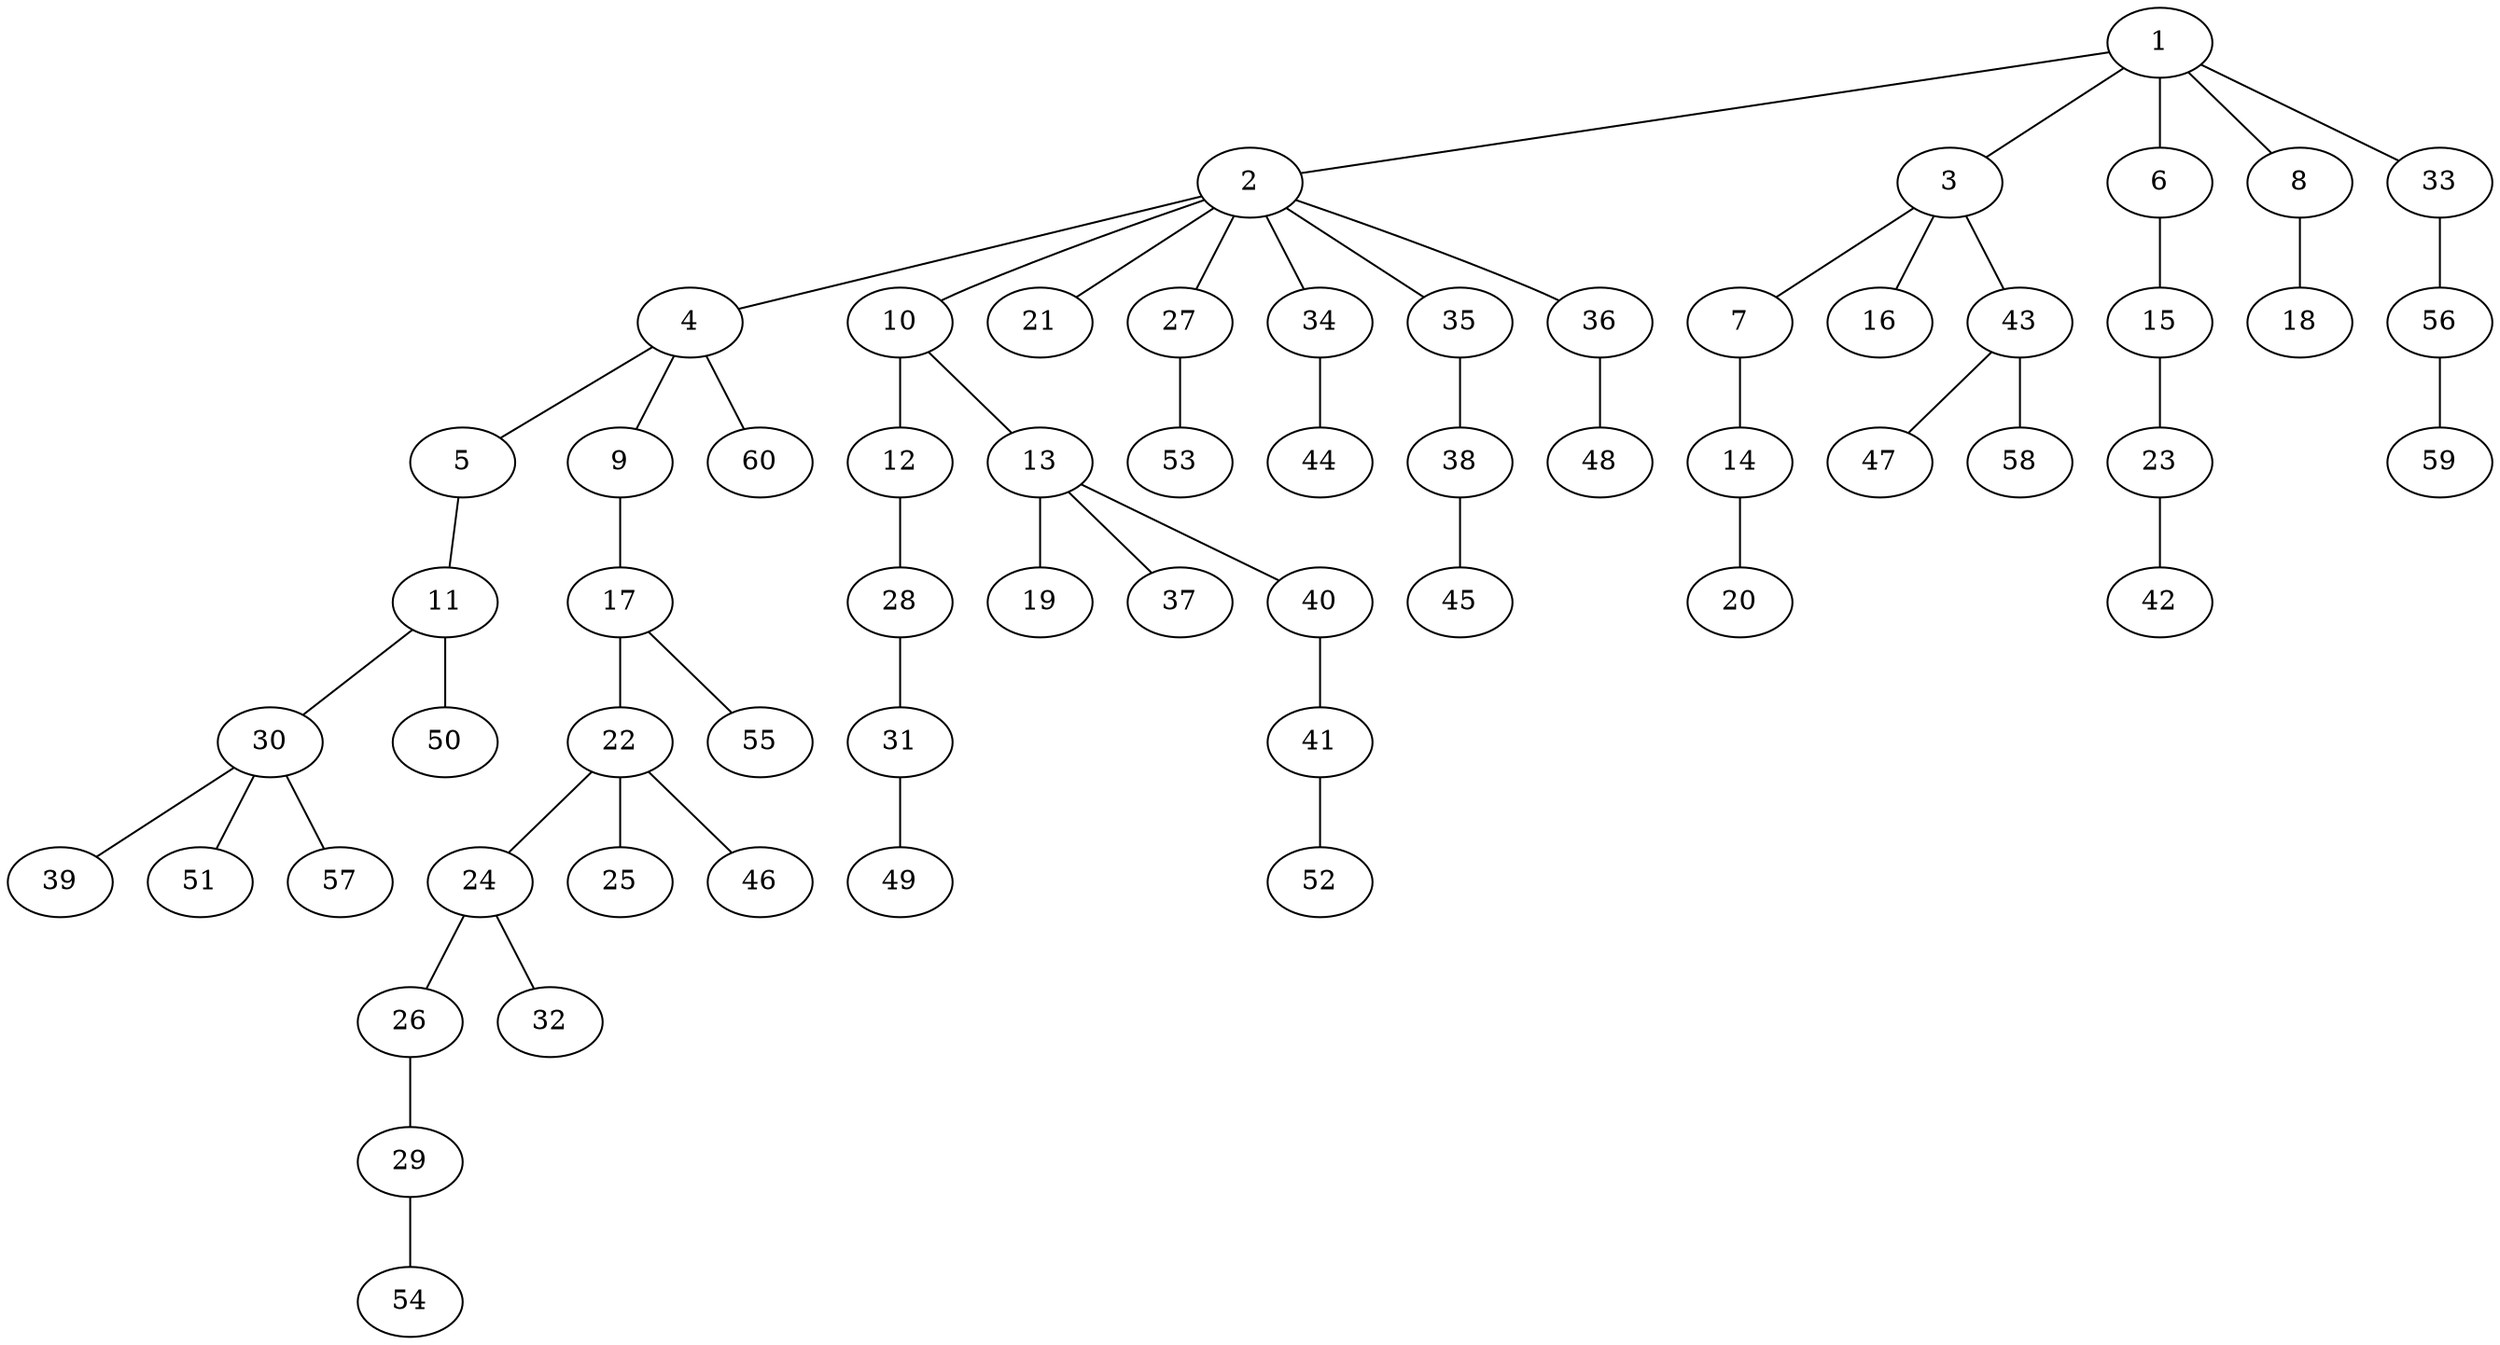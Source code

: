 graph graphname {1--2
1--3
1--6
1--8
1--33
2--4
2--10
2--21
2--27
2--34
2--35
2--36
3--7
3--16
3--43
4--5
4--9
4--60
5--11
6--15
7--14
8--18
9--17
10--12
10--13
11--30
11--50
12--28
13--19
13--37
13--40
14--20
15--23
17--22
17--55
22--24
22--25
22--46
23--42
24--26
24--32
26--29
27--53
28--31
29--54
30--39
30--51
30--57
31--49
33--56
34--44
35--38
36--48
38--45
40--41
41--52
43--47
43--58
56--59
}